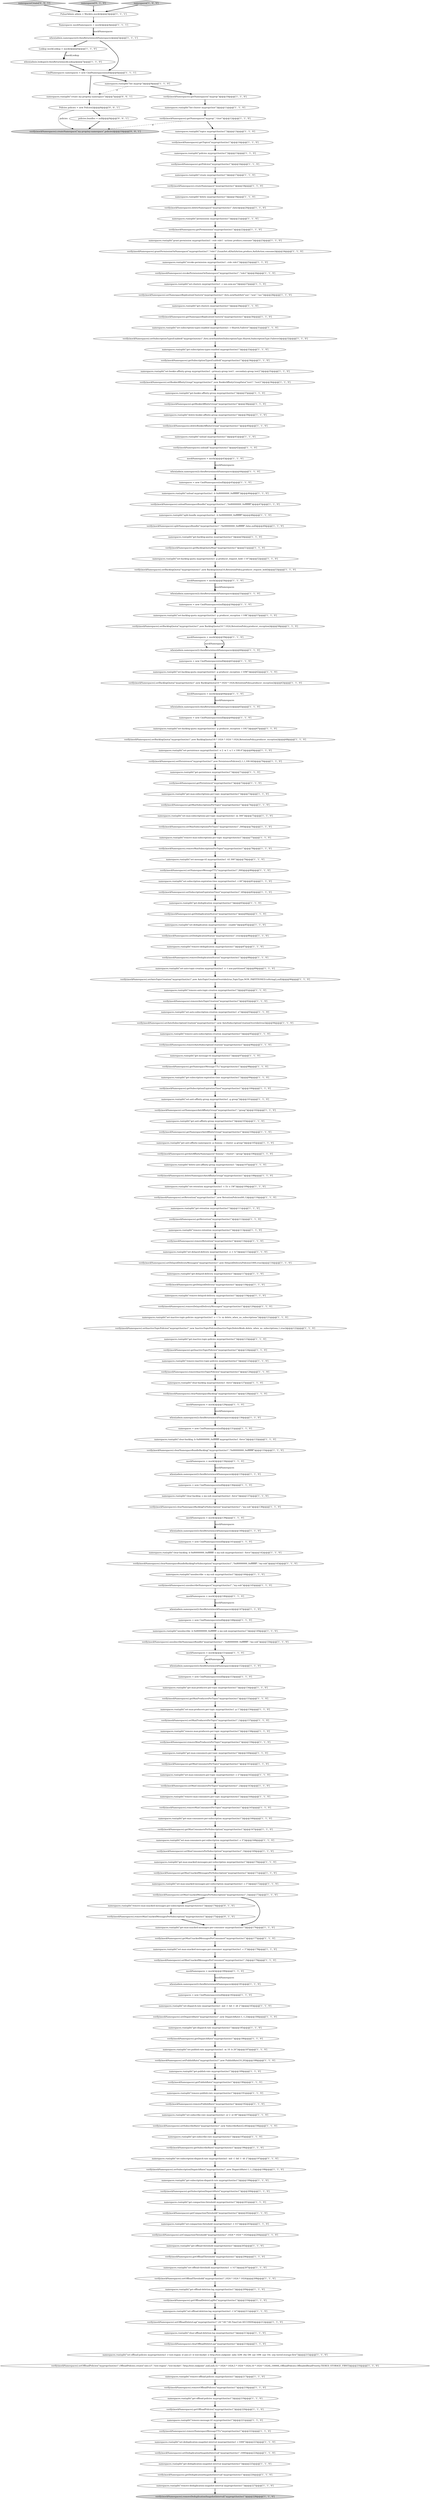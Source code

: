 digraph {
93 [style = filled, label = "verify(mockNamespaces).setBacklogQuota(\"myprop/clust/ns1\",new BacklogQuota(10 * 1024 * 1024,RetentionPolicy.producer_exception))@@@63@@@['1', '1', '0']", fillcolor = white, shape = ellipse image = "AAA0AAABBB1BBB"];
54 [style = filled, label = "verify(mockNamespaces).setBacklogQuota(\"myprop/clust/ns1\",new BacklogQuota(10,RetentionPolicy.producer_request_hold))@@@53@@@['1', '1', '0']", fillcolor = white, shape = ellipse image = "AAA0AAABBB1BBB"];
203 [style = filled, label = "namespaces.run(split(\"permissions myprop/clust/ns1\"))@@@21@@@['1', '1', '0']", fillcolor = white, shape = ellipse image = "AAA0AAABBB1BBB"];
170 [style = filled, label = "namespaces.run(split(\"clear-backlog -b 0x80000000_0xffffffff -s my-sub myprop/clust/ns1 -force\"))@@@142@@@['1', '1', '0']", fillcolor = white, shape = ellipse image = "AAA0AAABBB1BBB"];
35 [style = filled, label = "verify(mockNamespaces).getSubscriptionExpirationTime(\"myprop/clust/ns1\")@@@100@@@['1', '1', '0']", fillcolor = white, shape = ellipse image = "AAA0AAABBB1BBB"];
196 [style = filled, label = "verify(mockNamespaces).getDelayedDelivery(\"myprop/clust/ns1\")@@@118@@@['1', '1', '0']", fillcolor = white, shape = ellipse image = "AAA0AAABBB1BBB"];
210 [style = filled, label = "namespaces.run(split(\"set-subscription-expiration-time myprop/clust/ns1 -t 60\"))@@@81@@@['1', '1', '0']", fillcolor = white, shape = ellipse image = "AAA0AAABBB1BBB"];
70 [style = filled, label = "namespaces.run(split(\"set-clusters myprop/clust/ns1 -c use,usw,usc\"))@@@27@@@['1', '1', '0']", fillcolor = white, shape = ellipse image = "AAA0AAABBB1BBB"];
90 [style = filled, label = "namespaces = new CmdNamespaces(null)@@@153@@@['1', '1', '0']", fillcolor = white, shape = ellipse image = "AAA0AAABBB1BBB"];
129 [style = filled, label = "verify(mockNamespaces).setOffloadThreshold(\"myprop/clust/ns1\",1024 * 1024 * 1024)@@@208@@@['1', '1', '0']", fillcolor = white, shape = ellipse image = "AAA0AAABBB1BBB"];
134 [style = filled, label = "verify(mockNamespaces).getPolicies(\"myprop/clust/ns1\")@@@16@@@['1', '1', '0']", fillcolor = white, shape = ellipse image = "AAA0AAABBB1BBB"];
190 [style = filled, label = "verify(mockNamespaces).clearNamespaceBundleBacklog(\"myprop/clust/ns1\",\"0x80000000_0xffffffff\")@@@133@@@['1', '1', '0']", fillcolor = white, shape = ellipse image = "AAA0AAABBB1BBB"];
222 [style = filled, label = "namespaces.run(split(\"set-offload-deletion-lag myprop/clust/ns1 -l 1d\"))@@@211@@@['1', '1', '0']", fillcolor = white, shape = ellipse image = "AAA0AAABBB1BBB"];
96 [style = filled, label = "namespaces = new CmdNamespaces(null)@@@56@@@['1', '1', '0']", fillcolor = white, shape = ellipse image = "AAA0AAABBB1BBB"];
34 [style = filled, label = "namespaces.run(split(\"set-backlog-quota myprop/clust/ns1 -p producer_exception -l 10M\"))@@@62@@@['1', '1', '0']", fillcolor = white, shape = ellipse image = "AAA0AAABBB1BBB"];
100 [style = filled, label = "namespaces.run(split(\"set-compaction-threshold myprop/clust/ns1 -t 1G\"))@@@203@@@['1', '1', '0']", fillcolor = white, shape = ellipse image = "AAA0AAABBB1BBB"];
14 [style = filled, label = "namespaces.run(split(\"get-anti-affinity-namespaces -p dummy -c cluster -g group\"))@@@105@@@['1', '1', '0']", fillcolor = white, shape = ellipse image = "AAA0AAABBB1BBB"];
178 [style = filled, label = "namespaces.run(split(\"delete-anti-affinity-group myprop/clust/ns1 \"))@@@107@@@['1', '1', '0']", fillcolor = white, shape = ellipse image = "AAA0AAABBB1BBB"];
13 [style = filled, label = "mockNamespaces = mock()@@@139@@@['1', '1', '0']", fillcolor = white, shape = ellipse image = "AAA0AAABBB1BBB"];
160 [style = filled, label = "namespaces.run(split(\"set-max-unacked-messages-per-subscription myprop/clust/ns1 -c 3\"))@@@172@@@['1', '1', '0']", fillcolor = white, shape = ellipse image = "AAA0AAABBB1BBB"];
200 [style = filled, label = "verify(mockNamespaces).removeMaxConsumersPerTopic(\"myprop/clust/ns1\")@@@165@@@['1', '1', '0']", fillcolor = white, shape = ellipse image = "AAA0AAABBB1BBB"];
2 [style = filled, label = "namespaces.run(split(\"set-deduplication-snapshot-interval myprop/clust/ns1 -i 1000\"))@@@223@@@['1', '1', '0']", fillcolor = white, shape = ellipse image = "AAA0AAABBB1BBB"];
142 [style = filled, label = "namespaces.run(split(\"get-max-unacked-messages-per-subscription myprop/clust/ns1\"))@@@170@@@['1', '1', '0']", fillcolor = white, shape = ellipse image = "AAA0AAABBB1BBB"];
161 [style = filled, label = "verify(mockNamespaces).setMaxConsumersPerSubscription(\"myprop/clust/ns1\",3)@@@169@@@['1', '1', '0']", fillcolor = white, shape = ellipse image = "AAA0AAABBB1BBB"];
230 [style = filled, label = "namespaces.run(split(\"create my-prop/my-namespace\"))@@@7@@@['0', '0', '1']", fillcolor = white, shape = ellipse image = "AAA0AAABBB3BBB"];
185 [style = filled, label = "verify(mockNamespaces).setDeduplicationStatus(\"myprop/clust/ns1\",true)@@@86@@@['1', '1', '0']", fillcolor = white, shape = ellipse image = "AAA0AAABBB1BBB"];
212 [style = filled, label = "namespaces.run(split(\"get-retention myprop/clust/ns1\"))@@@111@@@['1', '1', '0']", fillcolor = white, shape = ellipse image = "AAA0AAABBB1BBB"];
126 [style = filled, label = "verify(mockNamespaces).getNamespaceAntiAffinityGroup(\"myprop/clust/ns1\")@@@104@@@['1', '1', '0']", fillcolor = white, shape = ellipse image = "AAA0AAABBB1BBB"];
182 [style = filled, label = "verify(mockNamespaces).revokePermissionsOnNamespace(\"myprop/clust/ns1\",\"role1\")@@@26@@@['1', '1', '0']", fillcolor = white, shape = ellipse image = "AAA0AAABBB1BBB"];
186 [style = filled, label = "namespaces.run(split(\"list-cluster myprop/clust\"))@@@11@@@['1', '1', '0']", fillcolor = white, shape = ellipse image = "AAA0AAABBB1BBB"];
63 [style = filled, label = "mockNamespaces = mock()@@@54@@@['1', '1', '0']", fillcolor = white, shape = ellipse image = "AAA0AAABBB1BBB"];
209 [style = filled, label = "verify(mockNamespaces).setCompactionThreshold(\"myprop/clust/ns1\",1024 * 1024 * 1024)@@@204@@@['1', '1', '0']", fillcolor = white, shape = ellipse image = "AAA0AAABBB1BBB"];
125 [style = filled, label = "namespaces = new CmdNamespaces(null)@@@148@@@['1', '1', '0']", fillcolor = white, shape = ellipse image = "AAA0AAABBB1BBB"];
66 [style = filled, label = "namespaces.run(split(\"split-bundle myprop/clust/ns1 -b 0x00000000_0xffffffff\"))@@@48@@@['1', '1', '0']", fillcolor = white, shape = ellipse image = "AAA0AAABBB1BBB"];
40 [style = filled, label = "mockNamespaces = mock()@@@129@@@['1', '1', '0']", fillcolor = white, shape = ellipse image = "AAA0AAABBB1BBB"];
52 [style = filled, label = "when(admin.namespaces()).thenReturn(mockNamespaces)@@@147@@@['1', '1', '0']", fillcolor = white, shape = ellipse image = "AAA0AAABBB1BBB"];
49 [style = filled, label = "verify(mockNamespaces).getMaxSubscriptionsPerTopic(\"myprop/clust/ns1\")@@@74@@@['1', '1', '0']", fillcolor = white, shape = ellipse image = "AAA0AAABBB1BBB"];
64 [style = filled, label = "verify(mockNamespaces).getRetention(\"myprop/clust/ns1\")@@@112@@@['1', '1', '0']", fillcolor = white, shape = ellipse image = "AAA0AAABBB1BBB"];
113 [style = filled, label = "when(admin.namespaces()).thenReturn(mockNamespaces)@@@130@@@['1', '1', '0']", fillcolor = white, shape = ellipse image = "AAA0AAABBB1BBB"];
106 [style = filled, label = "namespaces.run(split(\"get-delayed-delivery myprop/clust/ns1\"))@@@117@@@['1', '1', '0']", fillcolor = white, shape = ellipse image = "AAA0AAABBB1BBB"];
5 [style = filled, label = "verify(mockNamespaces).setDelayedDeliveryMessages(\"myprop/clust/ns1\",new DelayedDeliveryPolicies(1000,true))@@@116@@@['1', '1', '0']", fillcolor = white, shape = ellipse image = "AAA0AAABBB1BBB"];
75 [style = filled, label = "verify(mockNamespaces).setOffloadPolicies(\"myprop/clust/ns1\",OffloadPolicies.create(\"aws-s3\",\"test-region\",\"test-bucket\",\"http://test.endpoint\",null,null,32 * 1024 * 1024,5 * 1024 * 1024,10 * 1024 * 1024L,10000L,OffloadPolicies.OffloadedReadPriority.TIERED_STORAGE_FIRST))@@@216@@@['1', '1', '0']", fillcolor = white, shape = ellipse image = "AAA0AAABBB1BBB"];
77 [style = filled, label = "namespaces.run(split(\"get-message-ttl myprop/clust/ns1\"))@@@97@@@['1', '1', '0']", fillcolor = white, shape = ellipse image = "AAA0AAABBB1BBB"];
163 [style = filled, label = "namespaces.run(split(\"get-offload-deletion-lag myprop/clust/ns1\"))@@@209@@@['1', '1', '0']", fillcolor = white, shape = ellipse image = "AAA0AAABBB1BBB"];
29 [style = filled, label = "verify(mockNamespaces).unsubscribeNamespaceBundle(\"myprop/clust/ns1\",\"0x80000000_0xffffffff\",\"my-sub\")@@@150@@@['1', '1', '0']", fillcolor = white, shape = ellipse image = "AAA0AAABBB1BBB"];
82 [style = filled, label = "verify(mockNamespaces).getMaxConsumersPerSubscription(\"myprop/clust/ns1\")@@@167@@@['1', '1', '0']", fillcolor = white, shape = ellipse image = "AAA0AAABBB1BBB"];
151 [style = filled, label = "verify(mockNamespaces).getCompactionThreshold(\"myprop/clust/ns1\")@@@202@@@['1', '1', '0']", fillcolor = white, shape = ellipse image = "AAA0AAABBB1BBB"];
28 [style = filled, label = "mockNamespaces = mock()@@@59@@@['1', '1', '0']", fillcolor = white, shape = ellipse image = "AAA0AAABBB1BBB"];
205 [style = filled, label = "namespaces.run(split(\"set-delayed-delivery myprop/clust/ns1 -e -t 1s\"))@@@115@@@['1', '1', '0']", fillcolor = white, shape = ellipse image = "AAA0AAABBB1BBB"];
162 [style = filled, label = "verify(mockNamespaces).removeAutoTopicCreation(\"myprop/clust/ns1\")@@@92@@@['1', '1', '0']", fillcolor = white, shape = ellipse image = "AAA0AAABBB1BBB"];
187 [style = filled, label = "verify(mockNamespaces).setMaxConsumersPerTopic(\"myprop/clust/ns1\",2)@@@163@@@['1', '1', '0']", fillcolor = white, shape = ellipse image = "AAA0AAABBB1BBB"];
221 [style = filled, label = "namespaces.run(split(\"remove-publish-rate myprop/clust/ns1\"))@@@191@@@['1', '1', '0']", fillcolor = white, shape = ellipse image = "AAA0AAABBB1BBB"];
149 [style = filled, label = "verify(mockNamespaces).setBacklogQuota(\"myprop/clust/ns1\",new BacklogQuota(10l * 1024 * 1024 * 1024,RetentionPolicy.producer_exception))@@@68@@@['1', '1', '0']", fillcolor = white, shape = ellipse image = "AAA0AAABBB1BBB"];
33 [style = filled, label = "verify(mockNamespaces).setBacklogQuota(\"myprop/clust/ns1\",new BacklogQuota(10 * 1024,RetentionPolicy.producer_exception))@@@58@@@['1', '1', '0']", fillcolor = white, shape = ellipse image = "AAA0AAABBB1BBB"];
202 [style = filled, label = "namespaces.run(split(\"set-publish-rate myprop/clust/ns1 -m 10 -b 20\"))@@@187@@@['1', '1', '0']", fillcolor = white, shape = ellipse image = "AAA0AAABBB1BBB"];
229 [style = filled, label = "verify(mockNamespaces).createNamespace(\"my-prop/my-namespace\",policies)@@@10@@@['0', '0', '1']", fillcolor = lightgray, shape = ellipse image = "AAA0AAABBB3BBB"];
194 [style = filled, label = "verify(mockNamespaces).getInactiveTopicPolicies(\"myprop/clust/ns1\")@@@124@@@['1', '1', '0']", fillcolor = white, shape = ellipse image = "AAA0AAABBB1BBB"];
18 [style = filled, label = "namespaces.run(split(\"set-anti-affinity-group myprop/clust/ns1 -g group\"))@@@101@@@['1', '1', '0']", fillcolor = white, shape = ellipse image = "AAA0AAABBB1BBB"];
199 [style = filled, label = "verify(mockNamespaces).getNamespaceMessageTTL(\"myprop/clust/ns1\")@@@98@@@['1', '1', '0']", fillcolor = white, shape = ellipse image = "AAA0AAABBB1BBB"];
12 [style = filled, label = "namespaces = new CmdNamespaces(null)@@@45@@@['1', '1', '0']", fillcolor = white, shape = ellipse image = "AAA0AAABBB1BBB"];
25 [style = filled, label = "mockNamespaces = mock()@@@146@@@['1', '1', '0']", fillcolor = white, shape = ellipse image = "AAA0AAABBB1BBB"];
3 [style = filled, label = "verify(mockNamespaces).setMaxProducersPerTopic(\"myprop/clust/ns1\",1)@@@157@@@['1', '1', '0']", fillcolor = white, shape = ellipse image = "AAA0AAABBB1BBB"];
36 [style = filled, label = "verify(mockNamespaces).removeMaxSubscriptionsPerTopic(\"myprop/clust/ns1\")@@@78@@@['1', '1', '0']", fillcolor = white, shape = ellipse image = "AAA0AAABBB1BBB"];
79 [style = filled, label = "verify(mockNamespaces).createNamespace(\"myprop/clust/ns1\")@@@18@@@['1', '1', '0']", fillcolor = white, shape = ellipse image = "AAA0AAABBB1BBB"];
122 [style = filled, label = "verify(mockNamespaces).setDeduplicationSnapshotInterval(\"myprop/clust/ns1\",1000)@@@224@@@['1', '1', '0']", fillcolor = white, shape = ellipse image = "AAA0AAABBB1BBB"];
76 [style = filled, label = "namespaces.run(split(\"remove-offload-policies myprop/clust/ns1\"))@@@217@@@['1', '1', '0']", fillcolor = white, shape = ellipse image = "AAA0AAABBB1BBB"];
140 [style = filled, label = "namespaces.run(split(\"get-max-consumers-per-topic myprop/clust/ns1\"))@@@160@@@['1', '1', '0']", fillcolor = white, shape = ellipse image = "AAA0AAABBB1BBB"];
223 [style = filled, label = "namespaces.run(split(\"remove-message-ttl myprop/clust/ns1\"))@@@221@@@['1', '1', '0']", fillcolor = white, shape = ellipse image = "AAA0AAABBB1BBB"];
231 [style = filled, label = "policies.bundles = null@@@9@@@['0', '0', '1']", fillcolor = white, shape = ellipse image = "AAA0AAABBB3BBB"];
68 [style = filled, label = "verify(mockNamespaces).getSubscribeRate(\"myprop/clust/ns1\")@@@196@@@['1', '1', '0']", fillcolor = white, shape = ellipse image = "AAA0AAABBB1BBB"];
69 [style = filled, label = "verify(mockNamespaces).getNamespaces(\"myprop\",\"clust\")@@@12@@@['1', '1', '0']", fillcolor = white, shape = ellipse image = "AAA0AAABBB1BBB"];
166 [style = filled, label = "namespaces.run(split(\"set-inactive-topic-policies myprop/clust/ns1 -e -t 1s -m delete_when_no_subscriptions\"))@@@121@@@['1', '1', '0']", fillcolor = white, shape = ellipse image = "AAA0AAABBB1BBB"];
107 [style = filled, label = "verify(mockNamespaces).setMaxUnackedMessagesPerSubscription(\"myprop/clust/ns1\",3)@@@173@@@['1', '1', '0']", fillcolor = white, shape = ellipse image = "AAA0AAABBB1BBB"];
45 [style = filled, label = "verify(mockNamespaces).removeInactiveTopicPolicies(\"myprop/clust/ns1\")@@@126@@@['1', '1', '0']", fillcolor = white, shape = ellipse image = "AAA0AAABBB1BBB"];
136 [style = filled, label = "verify(mockNamespaces).setInactiveTopicPolicies(\"myprop/clust/ns1\",new InactiveTopicPolicies(InactiveTopicDeleteMode.delete_when_no_subscriptions,1,true))@@@122@@@['1', '1', '0']", fillcolor = white, shape = ellipse image = "AAA0AAABBB1BBB"];
183 [style = filled, label = "namespaces.run(split(\"set-dispatch-rate myprop/clust/ns1 -md -1 -bd -1 -dt 2\"))@@@183@@@['1', '1', '0']", fillcolor = white, shape = ellipse image = "AAA0AAABBB1BBB"];
197 [style = filled, label = "verify(mockNamespaces).getMaxUnackedMessagesPerConsumer(\"myprop/clust/ns1\")@@@177@@@['1', '1', '0']", fillcolor = white, shape = ellipse image = "AAA0AAABBB1BBB"];
89 [style = filled, label = "namespaces.run(split(\"delete-bookie-affinity-group myprop/clust/ns1\"))@@@39@@@['1', '1', '0']", fillcolor = white, shape = ellipse image = "AAA0AAABBB1BBB"];
9 [style = filled, label = "verify(mockNamespaces).setNamespaceAntiAffinityGroup(\"myprop/clust/ns1\",\"group\")@@@102@@@['1', '1', '0']", fillcolor = white, shape = ellipse image = "AAA0AAABBB1BBB"];
11 [style = filled, label = "namespaces.run(split(\"set-max-unacked-messages-per-consumer myprop/clust/ns1 -c 3\"))@@@178@@@['1', '1', '0']", fillcolor = white, shape = ellipse image = "AAA0AAABBB1BBB"];
176 [style = filled, label = "verify(mockNamespaces).removeDelayedDeliveryMessages(\"myprop/clust/ns1\")@@@120@@@['1', '1', '0']", fillcolor = white, shape = ellipse image = "AAA0AAABBB1BBB"];
120 [style = filled, label = "verify(mockNamespaces).setMaxUnackedMessagesPerConsumer(\"myprop/clust/ns1\",3)@@@179@@@['1', '1', '0']", fillcolor = white, shape = ellipse image = "AAA0AAABBB1BBB"];
109 [style = filled, label = "namespaces.run(split(\"revoke-permission myprop/clust/ns1 --role role1\"))@@@25@@@['1', '1', '0']", fillcolor = white, shape = ellipse image = "AAA0AAABBB1BBB"];
53 [style = filled, label = "namespaces.run(split(\"set-backlog-quota myprop/clust/ns1 -p producer_exception -l 10K\"))@@@57@@@['1', '1', '0']", fillcolor = white, shape = ellipse image = "AAA0AAABBB1BBB"];
47 [style = filled, label = "verify(mockNamespaces).setSubscriptionTypesEnabled(\"myprop/clust/ns1\",Sets.newHashSet(SubscriptionType.Shared,SubscriptionType.Failover))@@@32@@@['1', '1', '0']", fillcolor = white, shape = ellipse image = "AAA0AAABBB1BBB"];
26 [style = filled, label = "when(admin.namespaces()).thenReturn(mockNamespaces)@@@152@@@['1', '1', '0']", fillcolor = white, shape = ellipse image = "AAA0AAABBB1BBB"];
20 [style = filled, label = "namespaces.run(split(\"get-backlog-quotas myprop/clust/ns1\"))@@@50@@@['1', '1', '0']", fillcolor = white, shape = ellipse image = "AAA0AAABBB1BBB"];
108 [style = filled, label = "namespaces.run(split(\"get-subscription-dispatch-rate myprop/clust/ns1\"))@@@199@@@['1', '1', '0']", fillcolor = white, shape = ellipse image = "AAA0AAABBB1BBB"];
192 [style = filled, label = "verify(mockNamespaces).getOffloadDeleteLagMs(\"myprop/clust/ns1\")@@@210@@@['1', '1', '0']", fillcolor = white, shape = ellipse image = "AAA0AAABBB1BBB"];
174 [style = filled, label = "namespaces.run(split(\"get-inactive-topic-policies myprop/clust/ns1\"))@@@123@@@['1', '1', '0']", fillcolor = white, shape = ellipse image = "AAA0AAABBB1BBB"];
38 [style = filled, label = "verify(mockNamespaces).getBacklogQuotaMap(\"myprop/clust/ns1\")@@@51@@@['1', '1', '0']", fillcolor = white, shape = ellipse image = "AAA0AAABBB1BBB"];
128 [style = filled, label = "mockNamespaces = mock()@@@64@@@['1', '1', '0']", fillcolor = white, shape = ellipse image = "AAA0AAABBB1BBB"];
102 [style = filled, label = "verify(mockNamespaces).getAntiAffinityNamespaces(\"dummy\",\"cluster\",\"group\")@@@106@@@['1', '1', '0']", fillcolor = white, shape = ellipse image = "AAA0AAABBB1BBB"];
86 [style = filled, label = "namespaces.run(split(\"set-max-consumers-per-subscription myprop/clust/ns1 -c 3\"))@@@168@@@['1', '1', '0']", fillcolor = white, shape = ellipse image = "AAA0AAABBB1BBB"];
103 [style = filled, label = "when(admin.lookups()).thenReturn(mockLookup)@@@7@@@['1', '1', '0']", fillcolor = white, shape = ellipse image = "AAA0AAABBB1BBB"];
130 [style = filled, label = "verify(mockNamespaces).setPublishRate(\"myprop/clust/ns1\",new PublishRate(10,20))@@@188@@@['1', '1', '0']", fillcolor = white, shape = ellipse image = "AAA0AAABBB1BBB"];
159 [style = filled, label = "verify(mockNamespaces).getPermissions(\"myprop/clust/ns1\")@@@22@@@['1', '1', '0']", fillcolor = white, shape = ellipse image = "AAA0AAABBB1BBB"];
60 [style = filled, label = "verify(mockNamespaces).setDispatchRate(\"myprop/clust/ns1\",new DispatchRate(-1,-1,2))@@@184@@@['1', '1', '0']", fillcolor = white, shape = ellipse image = "AAA0AAABBB1BBB"];
98 [style = filled, label = "when(admin.namespaces()).thenReturn(mockNamespaces)@@@140@@@['1', '1', '0']", fillcolor = white, shape = ellipse image = "AAA0AAABBB1BBB"];
44 [style = filled, label = "namespaces.run(split(\"set-bookie-affinity-group myprop/clust/ns1 --primary-group test1 --secondary-group test2\"))@@@35@@@['1', '1', '0']", fillcolor = white, shape = ellipse image = "AAA0AAABBB1BBB"];
123 [style = filled, label = "namespaces.run(split(\"set-subscribe-rate myprop/clust/ns1 -sr 2 -st 60\"))@@@193@@@['1', '1', '0']", fillcolor = white, shape = ellipse image = "AAA0AAABBB1BBB"];
72 [style = filled, label = "verify(mockNamespaces).setOffloadDeleteLag(\"myprop/clust/ns1\",24 * 60 * 60,TimeUnit.SECONDS)@@@212@@@['1', '1', '0']", fillcolor = white, shape = ellipse image = "AAA0AAABBB1BBB"];
139 [style = filled, label = "namespaces.run(split(\"get-max-subscriptions-per-topic myprop/clust/ns1\"))@@@73@@@['1', '1', '0']", fillcolor = white, shape = ellipse image = "AAA0AAABBB1BBB"];
57 [style = filled, label = "verify(mockNamespaces).clearOffloadDeleteLag(\"myprop/clust/ns1\")@@@214@@@['1', '1', '0']", fillcolor = white, shape = ellipse image = "AAA0AAABBB1BBB"];
58 [style = filled, label = "verify(mockNamespaces).unload(\"myprop/clust/ns1\")@@@42@@@['1', '1', '0']", fillcolor = white, shape = ellipse image = "AAA0AAABBB1BBB"];
124 [style = filled, label = "mockNamespaces = mock()@@@151@@@['1', '1', '0']", fillcolor = white, shape = ellipse image = "AAA0AAABBB1BBB"];
214 [style = filled, label = "verify(mockNamespaces).splitNamespaceBundle(\"myprop/clust/ns1\",\"0x00000000_0xffffffff\",false,null)@@@49@@@['1', '1', '0']", fillcolor = white, shape = ellipse image = "AAA0AAABBB1BBB"];
232 [style = filled, label = "namespacesCreate['0', '0', '1']", fillcolor = lightgray, shape = diamond image = "AAA0AAABBB3BBB"];
42 [style = filled, label = "verify(mockNamespaces).getMaxProducersPerTopic(\"myprop/clust/ns1\")@@@155@@@['1', '1', '0']", fillcolor = white, shape = ellipse image = "AAA0AAABBB1BBB"];
73 [style = filled, label = "when(admin.namespaces()).thenReturn(mockNamespaces)@@@55@@@['1', '1', '0']", fillcolor = white, shape = ellipse image = "AAA0AAABBB1BBB"];
153 [style = filled, label = "verify(mockNamespaces).setNamespaceReplicationClusters(\"myprop/clust/ns1\",Sets.newHashSet(\"use\",\"usw\",\"usc\"))@@@28@@@['1', '1', '0']", fillcolor = white, shape = ellipse image = "AAA0AAABBB1BBB"];
180 [style = filled, label = "when(admin.namespaces()).thenReturn(mockNamespaces)@@@181@@@['1', '1', '0']", fillcolor = white, shape = ellipse image = "AAA0AAABBB1BBB"];
143 [style = filled, label = "namespaces.run(split(\"get-offload-policies myprop/clust/ns1\"))@@@219@@@['1', '1', '0']", fillcolor = white, shape = ellipse image = "AAA0AAABBB1BBB"];
208 [style = filled, label = "namespaces.run(split(\"set-auto-subscription-creation myprop/clust/ns1 -e\"))@@@93@@@['1', '1', '0']", fillcolor = white, shape = ellipse image = "AAA0AAABBB1BBB"];
184 [style = filled, label = "verify(mockNamespaces).getNamespaces(\"myprop\")@@@10@@@['1', '1', '0']", fillcolor = white, shape = ellipse image = "AAA0AAABBB1BBB"];
62 [style = filled, label = "verify(mockNamespaces).getOffloadThreshold(\"myprop/clust/ns1\")@@@206@@@['1', '1', '0']", fillcolor = white, shape = ellipse image = "AAA0AAABBB1BBB"];
91 [style = filled, label = "Lookup mockLookup = mock()@@@6@@@['1', '1', '0']", fillcolor = white, shape = ellipse image = "AAA0AAABBB1BBB"];
121 [style = filled, label = "namespaces.run(split(\"policies myprop/clust/ns1\"))@@@15@@@['1', '1', '0']", fillcolor = white, shape = ellipse image = "AAA0AAABBB1BBB"];
147 [style = filled, label = "namespaces.run(split(\"set-subscription-dispatch-rate myprop/clust/ns1 -md -1 -bd -1 -dt 2\"))@@@197@@@['1', '1', '0']", fillcolor = white, shape = ellipse image = "AAA0AAABBB1BBB"];
206 [style = filled, label = "verify(mockNamespaces).setBookieAffinityGroup(\"myprop/clust/ns1\",new BookieAffinityGroupData(\"test1\",\"test2\"))@@@36@@@['1', '1', '0']", fillcolor = white, shape = ellipse image = "AAA0AAABBB1BBB"];
21 [style = filled, label = "namespaces.run(split(\"remove-auto-subscription-creation myprop/clust/ns1\"))@@@95@@@['1', '1', '0']", fillcolor = white, shape = ellipse image = "AAA0AAABBB1BBB"];
8 [style = filled, label = "namespaces = new CmdNamespaces(null)@@@66@@@['1', '1', '0']", fillcolor = white, shape = ellipse image = "AAA0AAABBB1BBB"];
17 [style = filled, label = "namespaces.run(split(\"create myprop/clust/ns1\"))@@@17@@@['1', '1', '0']", fillcolor = white, shape = ellipse image = "AAA0AAABBB1BBB"];
95 [style = filled, label = "namespaces.run(split(\"unsubscribe -b 0x80000000_0xffffffff -s my-sub myprop/clust/ns1\"))@@@149@@@['1', '1', '0']", fillcolor = white, shape = ellipse image = "AAA0AAABBB1BBB"];
94 [style = filled, label = "namespaces.run(split(\"set-retention myprop/clust/ns1 -t 1h -s 1M\"))@@@109@@@['1', '1', '0']", fillcolor = white, shape = ellipse image = "AAA0AAABBB1BBB"];
84 [style = filled, label = "verify(mockNamespaces).grantPermissionOnNamespace(\"myprop/clust/ns1\",\"role1\",EnumSet.of(AuthAction.produce,AuthAction.consume))@@@24@@@['1', '1', '0']", fillcolor = white, shape = ellipse image = "AAA0AAABBB1BBB"];
156 [style = filled, label = "verify(mockNamespaces).getSubscriptionTypesEnabled(\"myprop/clust/ns1\")@@@34@@@['1', '1', '0']", fillcolor = white, shape = ellipse image = "AAA0AAABBB1BBB"];
19 [style = filled, label = "namespaces.run(split(\"remove-max-producers-per-topic myprop/clust/ns1\"))@@@158@@@['1', '1', '0']", fillcolor = white, shape = ellipse image = "AAA0AAABBB1BBB"];
51 [style = filled, label = "namespaces.run(split(\"set-max-subscriptions-per-topic myprop/clust/ns1 -m 300\"))@@@75@@@['1', '1', '0']", fillcolor = white, shape = ellipse image = "AAA0AAABBB1BBB"];
138 [style = filled, label = "namespaces.run(split(\"unsubscribe -s my-sub myprop/clust/ns1\"))@@@144@@@['1', '1', '0']", fillcolor = white, shape = ellipse image = "AAA0AAABBB1BBB"];
41 [style = filled, label = "verify(mockNamespaces).getDeduplicationSnapshotInterval(\"myprop/clust/ns1\")@@@226@@@['1', '1', '0']", fillcolor = white, shape = ellipse image = "AAA0AAABBB1BBB"];
215 [style = filled, label = "verify(mockNamespaces).removeRetention(\"myprop/clust/ns1\")@@@114@@@['1', '1', '0']", fillcolor = white, shape = ellipse image = "AAA0AAABBB1BBB"];
39 [style = filled, label = "verify(mockNamespaces).removeNamespaceMessageTTL(\"myprop/clust/ns1\")@@@222@@@['1', '1', '0']", fillcolor = white, shape = ellipse image = "AAA0AAABBB1BBB"];
85 [style = filled, label = "namespaces.run(split(\"delete myprop/clust/ns1\"))@@@19@@@['1', '1', '0']", fillcolor = white, shape = ellipse image = "AAA0AAABBB1BBB"];
127 [style = filled, label = "verify(mockNamespaces).getOffloadPolicies(\"myprop/clust/ns1\")@@@220@@@['1', '1', '0']", fillcolor = white, shape = ellipse image = "AAA0AAABBB1BBB"];
97 [style = filled, label = "verify(mockNamespaces).removeAutoSubscriptionCreation(\"myprop/clust/ns1\")@@@96@@@['1', '1', '0']", fillcolor = white, shape = ellipse image = "AAA0AAABBB1BBB"];
177 [style = filled, label = "namespaces.run(split(\"unload myprop/clust/ns1\"))@@@41@@@['1', '1', '0']", fillcolor = white, shape = ellipse image = "AAA0AAABBB1BBB"];
168 [style = filled, label = "when(admin.namespaces()).thenReturn(mockNamespaces)@@@65@@@['1', '1', '0']", fillcolor = white, shape = ellipse image = "AAA0AAABBB1BBB"];
146 [style = filled, label = "namespaces.run(split(\"clear-backlog -b 0x80000000_0xffffffff myprop/clust/ns1 -force\"))@@@132@@@['1', '1', '0']", fillcolor = white, shape = ellipse image = "AAA0AAABBB1BBB"];
56 [style = filled, label = "namespaces.run(split(\"remove-max-consumers-per-topic myprop/clust/ns1\"))@@@164@@@['1', '1', '0']", fillcolor = white, shape = ellipse image = "AAA0AAABBB1BBB"];
16 [style = filled, label = "namespaces.run(split(\"remove-deduplication-snapshot-interval myprop/clust/ns1\"))@@@227@@@['1', '1', '0']", fillcolor = white, shape = ellipse image = "AAA0AAABBB1BBB"];
112 [style = filled, label = "verify(mockNamespaces).setPersistence(\"myprop/clust/ns1\",new PersistencePolicies(2,1,1,100.0d))@@@70@@@['1', '1', '0']", fillcolor = white, shape = ellipse image = "AAA0AAABBB1BBB"];
133 [style = filled, label = "mockNamespaces = mock()@@@134@@@['1', '1', '0']", fillcolor = white, shape = ellipse image = "AAA0AAABBB1BBB"];
189 [style = filled, label = "when(admin.namespaces()).thenReturn(mockNamespaces)@@@5@@@['1', '1', '1']", fillcolor = white, shape = ellipse image = "AAA0AAABBB1BBB"];
167 [style = filled, label = "namespaces.run(split(\"get-persistence myprop/clust/ns1\"))@@@71@@@['1', '1', '0']", fillcolor = white, shape = ellipse image = "AAA0AAABBB1BBB"];
152 [style = filled, label = "namespaces.run(split(\"get-publish-rate myprop/clust/ns1\"))@@@189@@@['1', '1', '0']", fillcolor = white, shape = ellipse image = "AAA0AAABBB1BBB"];
132 [style = filled, label = "namespaces.run(split(\"get-bookie-affinity-group myprop/clust/ns1\"))@@@37@@@['1', '1', '0']", fillcolor = white, shape = ellipse image = "AAA0AAABBB1BBB"];
1 [style = filled, label = "namespaces.run(split(\"remove-retention myprop/clust/ns1\"))@@@113@@@['1', '1', '0']", fillcolor = white, shape = ellipse image = "AAA0AAABBB1BBB"];
135 [style = filled, label = "verify(mockNamespaces).getDispatchRate(\"myprop/clust/ns1\")@@@186@@@['1', '1', '0']", fillcolor = white, shape = ellipse image = "AAA0AAABBB1BBB"];
227 [style = filled, label = "namespaces.run(split(\"remove-max-unacked-messages-per-subscription myprop/clust/ns1\"))@@@174@@@['0', '1', '0']", fillcolor = white, shape = ellipse image = "AAA1AAABBB2BBB"];
71 [style = filled, label = "namespaces.run(split(\"get-dispatch-rate myprop/clust/ns1\"))@@@185@@@['1', '1', '0']", fillcolor = white, shape = ellipse image = "AAA0AAABBB1BBB"];
27 [style = filled, label = "verify(mockNamespaces).getPublishRate(\"myprop/clust/ns1\")@@@190@@@['1', '1', '0']", fillcolor = white, shape = ellipse image = "AAA0AAABBB1BBB"];
173 [style = filled, label = "namespaces.run(split(\"list myprop\"))@@@9@@@['1', '1', '0']", fillcolor = white, shape = ellipse image = "AAA0AAABBB1BBB"];
55 [style = filled, label = "verify(mockNamespaces).setAutoSubscriptionCreation(\"myprop/clust/ns1\",new AutoSubscriptionCreationOverride(true))@@@94@@@['1', '1', '0']", fillcolor = white, shape = ellipse image = "AAA0AAABBB1BBB"];
105 [style = filled, label = "namespaces.run(split(\"get-subscription-expiration-time myprop/clust/ns1\"))@@@99@@@['1', '1', '0']", fillcolor = white, shape = ellipse image = "AAA0AAABBB1BBB"];
65 [style = filled, label = "verify(mockNamespaces).getPersistence(\"myprop/clust/ns1\")@@@72@@@['1', '1', '0']", fillcolor = white, shape = ellipse image = "AAA0AAABBB1BBB"];
175 [style = filled, label = "verify(mockNamespaces).getSubscriptionDispatchRate(\"myprop/clust/ns1\")@@@200@@@['1', '1', '0']", fillcolor = white, shape = ellipse image = "AAA0AAABBB1BBB"];
224 [style = filled, label = "verify(mockNamespaces).removeOffloadPolicies(\"myprop/clust/ns1\")@@@218@@@['1', '1', '0']", fillcolor = white, shape = ellipse image = "AAA0AAABBB1BBB"];
211 [style = filled, label = "when(admin.namespaces()).thenReturn(mockNamespaces)@@@44@@@['1', '1', '0']", fillcolor = white, shape = ellipse image = "AAA0AAABBB1BBB"];
30 [style = filled, label = "verify(mockNamespaces).unsubscribeNamespace(\"myprop/clust/ns1\",\"my-sub\")@@@145@@@['1', '1', '0']", fillcolor = white, shape = ellipse image = "AAA0AAABBB1BBB"];
22 [style = filled, label = "namespaces.run(split(\"get-max-consumers-per-subscription myprop/clust/ns1\"))@@@166@@@['1', '1', '0']", fillcolor = white, shape = ellipse image = "AAA0AAABBB1BBB"];
225 [style = filled, label = "namespaces['0', '1', '0']", fillcolor = lightgray, shape = diamond image = "AAA0AAABBB2BBB"];
37 [style = filled, label = "namespaces.run(split(\"get-clusters myprop/clust/ns1\"))@@@29@@@['1', '1', '0']", fillcolor = white, shape = ellipse image = "AAA0AAABBB1BBB"];
117 [style = filled, label = "namespaces.run(split(\"clear-backlog -s my-sub myprop/clust/ns1 -force\"))@@@137@@@['1', '1', '0']", fillcolor = white, shape = ellipse image = "AAA0AAABBB1BBB"];
24 [style = filled, label = "namespaces.run(split(\"get-anti-affinity-group myprop/clust/ns1\"))@@@103@@@['1', '1', '0']", fillcolor = white, shape = ellipse image = "AAA0AAABBB1BBB"];
74 [style = filled, label = "verify(mockNamespaces).setSubscribeRate(\"myprop/clust/ns1\",new SubscribeRate(2,60))@@@194@@@['1', '1', '0']", fillcolor = white, shape = ellipse image = "AAA0AAABBB1BBB"];
15 [style = filled, label = "namespaces.run(split(\"set-max-consumers-per-topic myprop/clust/ns1 -c 2\"))@@@162@@@['1', '1', '0']", fillcolor = white, shape = ellipse image = "AAA0AAABBB1BBB"];
165 [style = filled, label = "namespaces.run(split(\"clear-backlog myprop/clust/ns1 -force\"))@@@127@@@['1', '1', '0']", fillcolor = white, shape = ellipse image = "AAA0AAABBB1BBB"];
169 [style = filled, label = "verify(mockNamespaces).deleteNamespaceAntiAffinityGroup(\"myprop/clust/ns1\")@@@108@@@['1', '1', '0']", fillcolor = white, shape = ellipse image = "AAA0AAABBB1BBB"];
78 [style = filled, label = "namespaces.run(split(\"set-offload-threshold myprop/clust/ns1 -s 1G\"))@@@207@@@['1', '1', '0']", fillcolor = white, shape = ellipse image = "AAA0AAABBB1BBB"];
207 [style = filled, label = "verify(mockNamespaces).clearNamespaceBacklogForSubscription(\"myprop/clust/ns1\",\"my-sub\")@@@138@@@['1', '1', '0']", fillcolor = white, shape = ellipse image = "AAA0AAABBB1BBB"];
114 [style = filled, label = "namespaces.run(split(\"set-max-producers-per-topic myprop/clust/ns1 -p 1\"))@@@156@@@['1', '1', '0']", fillcolor = white, shape = ellipse image = "AAA0AAABBB1BBB"];
158 [style = filled, label = "namespaces = new CmdNamespaces(null)@@@136@@@['1', '1', '0']", fillcolor = white, shape = ellipse image = "AAA0AAABBB1BBB"];
67 [style = filled, label = "namespaces.run(split(\"set-persistence myprop/clust/ns1 -e 2 -w 1 -a 1 -r 100.0\"))@@@69@@@['1', '1', '0']", fillcolor = white, shape = ellipse image = "AAA0AAABBB1BBB"];
87 [style = filled, label = "Namespaces mockNamespaces = mock()@@@4@@@['1', '1', '1']", fillcolor = white, shape = ellipse image = "AAA0AAABBB1BBB"];
116 [style = filled, label = "verify(mockNamespaces).setSubscriptionDispatchRate(\"myprop/clust/ns1\",new DispatchRate(-1,-1,2))@@@198@@@['1', '1', '0']", fillcolor = white, shape = ellipse image = "AAA0AAABBB1BBB"];
155 [style = filled, label = "namespaces.run(split(\"get-max-producers-per-topic myprop/clust/ns1\"))@@@154@@@['1', '1', '0']", fillcolor = white, shape = ellipse image = "AAA0AAABBB1BBB"];
119 [style = filled, label = "namespaces = new CmdNamespaces(null)@@@182@@@['1', '1', '0']", fillcolor = white, shape = ellipse image = "AAA0AAABBB1BBB"];
137 [style = filled, label = "namespaces.run(split(\"set-message-ttl myprop/clust/ns1 -ttl 300\"))@@@79@@@['1', '1', '0']", fillcolor = white, shape = ellipse image = "AAA0AAABBB1BBB"];
191 [style = filled, label = "namespaces = new CmdNamespaces(null)@@@141@@@['1', '1', '0']", fillcolor = white, shape = ellipse image = "AAA0AAABBB1BBB"];
59 [style = filled, label = "namespaces.run(split(\"topics myprop/clust/ns1\"))@@@13@@@['1', '1', '0']", fillcolor = white, shape = ellipse image = "AAA0AAABBB1BBB"];
181 [style = filled, label = "verify(mockNamespaces).unloadNamespaceBundle(\"myprop/clust/ns1\",\"0x80000000_0xffffffff\")@@@47@@@['1', '1', '0']", fillcolor = white, shape = ellipse image = "AAA0AAABBB1BBB"];
43 [style = filled, label = "namespaces.run(split(\"clear-offload-deletion-lag myprop/clust/ns1\"))@@@213@@@['1', '1', '0']", fillcolor = white, shape = ellipse image = "AAA0AAABBB1BBB"];
198 [style = filled, label = "namespaces.run(split(\"remove-inactive-topic-policies myprop/clust/ns1\"))@@@125@@@['1', '1', '0']", fillcolor = white, shape = ellipse image = "AAA0AAABBB1BBB"];
92 [style = filled, label = "verify(mockNamespaces).removeDeduplicationSnapshotInterval(\"myprop/clust/ns1\")@@@228@@@['1', '1', '0']", fillcolor = lightgray, shape = ellipse image = "AAA0AAABBB1BBB"];
4 [style = filled, label = "namespaces.run(split(\"remove-delayed-delivery myprop/clust/ns1\"))@@@119@@@['1', '1', '0']", fillcolor = white, shape = ellipse image = "AAA0AAABBB1BBB"];
118 [style = filled, label = "verify(mockNamespaces).removePublishRate(\"myprop/clust/ns1\")@@@192@@@['1', '1', '0']", fillcolor = white, shape = ellipse image = "AAA0AAABBB1BBB"];
157 [style = filled, label = "namespaces.run(split(\"unload myprop/clust/ns1 -b 0x80000000_0xffffffff\"))@@@46@@@['1', '1', '0']", fillcolor = white, shape = ellipse image = "AAA0AAABBB1BBB"];
46 [style = filled, label = "verify(mockNamespaces).getMaxConsumersPerTopic(\"myprop/clust/ns1\")@@@161@@@['1', '1', '0']", fillcolor = white, shape = ellipse image = "AAA0AAABBB1BBB"];
50 [style = filled, label = "verify(mockNamespaces).clearNamespaceBacklog(\"myprop/clust/ns1\")@@@128@@@['1', '1', '0']", fillcolor = white, shape = ellipse image = "AAA0AAABBB1BBB"];
145 [style = filled, label = "namespaces.run(split(\"set-backlog-quota myprop/clust/ns1 -p producer_exception -l 10G\"))@@@67@@@['1', '1', '0']", fillcolor = white, shape = ellipse image = "AAA0AAABBB1BBB"];
80 [style = filled, label = "when(admin.namespaces()).thenReturn(mockNamespaces)@@@135@@@['1', '1', '0']", fillcolor = white, shape = ellipse image = "AAA0AAABBB1BBB"];
10 [style = filled, label = "verify(mockNamespaces).setMaxSubscriptionsPerTopic(\"myprop/clust/ns1\",300)@@@76@@@['1', '1', '0']", fillcolor = white, shape = ellipse image = "AAA0AAABBB1BBB"];
154 [style = filled, label = "verify(mockNamespaces).getBookieAffinityGroup(\"myprop/clust/ns1\")@@@38@@@['1', '1', '0']", fillcolor = white, shape = ellipse image = "AAA0AAABBB1BBB"];
220 [style = filled, label = "CmdNamespaces namespaces = new CmdNamespaces(null)@@@6@@@['1', '1', '1']", fillcolor = white, shape = ellipse image = "AAA0AAABBB1BBB"];
83 [style = filled, label = "namespaces.run(split(\"get-deduplication-snapshot-interval myprop/clust/ns1\"))@@@225@@@['1', '1', '0']", fillcolor = white, shape = ellipse image = "AAA0AAABBB1BBB"];
31 [style = filled, label = "verify(mockNamespaces).deleteNamespace(\"myprop/clust/ns1\",false)@@@20@@@['1', '1', '0']", fillcolor = white, shape = ellipse image = "AAA0AAABBB1BBB"];
164 [style = filled, label = "namespaces.run(split(\"get-subscribe-rate myprop/clust/ns1\"))@@@195@@@['1', '1', '0']", fillcolor = white, shape = ellipse image = "AAA0AAABBB1BBB"];
104 [style = filled, label = "verify(mockNamespaces).deleteBookieAffinityGroup(\"myprop/clust/ns1\")@@@40@@@['1', '1', '0']", fillcolor = white, shape = ellipse image = "AAA0AAABBB1BBB"];
23 [style = filled, label = "namespaces.run(split(\"grant-permission myprop/clust/ns1 --role role1 --actions produce,consume\"))@@@23@@@['1', '1', '0']", fillcolor = white, shape = ellipse image = "AAA0AAABBB1BBB"];
99 [style = filled, label = "namespaces.run(split(\"get-subscription-types-enabled myprop/clust/ns1\"))@@@33@@@['1', '1', '0']", fillcolor = white, shape = ellipse image = "AAA0AAABBB1BBB"];
131 [style = filled, label = "verify(mockNamespaces).getTopics(\"myprop/clust/ns1\")@@@14@@@['1', '1', '0']", fillcolor = white, shape = ellipse image = "AAA0AAABBB1BBB"];
201 [style = filled, label = "namespaces.run(split(\"set-backlog-quota myprop/clust/ns1 -p producer_request_hold -l 10\"))@@@52@@@['1', '1', '0']", fillcolor = white, shape = ellipse image = "AAA0AAABBB1BBB"];
141 [style = filled, label = "namespaces.run(split(\"set-auto-topic-creation myprop/clust/ns1 -e -t non-partitioned\"))@@@89@@@['1', '1', '0']", fillcolor = white, shape = ellipse image = "AAA0AAABBB1BBB"];
188 [style = filled, label = "namespaces.run(split(\"remove-auto-topic-creation myprop/clust/ns1\"))@@@91@@@['1', '1', '0']", fillcolor = white, shape = ellipse image = "AAA0AAABBB1BBB"];
216 [style = filled, label = "mockNamespaces = mock()@@@43@@@['1', '1', '0']", fillcolor = white, shape = ellipse image = "AAA0AAABBB1BBB"];
81 [style = filled, label = "mockNamespaces = mock()@@@180@@@['1', '1', '0']", fillcolor = white, shape = ellipse image = "AAA0AAABBB1BBB"];
7 [style = filled, label = "namespaces['1', '0', '0']", fillcolor = lightgray, shape = diamond image = "AAA0AAABBB1BBB"];
150 [style = filled, label = "verify(mockNamespaces).clearNamespaceBundleBacklogForSubscription(\"myprop/clust/ns1\",\"0x80000000_0xffffffff\",\"my-sub\")@@@143@@@['1', '1', '0']", fillcolor = white, shape = ellipse image = "AAA0AAABBB1BBB"];
217 [style = filled, label = "namespaces.run(split(\"remove-deduplication myprop/clust/ns1\"))@@@87@@@['1', '1', '0']", fillcolor = white, shape = ellipse image = "AAA0AAABBB1BBB"];
219 [style = filled, label = "namespaces.run(split(\"get-offload-threshold myprop/clust/ns1\"))@@@205@@@['1', '1', '0']", fillcolor = white, shape = ellipse image = "AAA0AAABBB1BBB"];
179 [style = filled, label = "namespaces.run(split(\"set-offload-policies myprop/clust/ns1 -r test-region -d aws-s3 -b test-bucket -e http://test.endpoint -mbs 32M -rbs 5M -oat 10M -oae 10s -orp tiered-storage-first\"))@@@215@@@['1', '1', '0']", fillcolor = white, shape = ellipse image = "AAA0AAABBB1BBB"];
115 [style = filled, label = "namespaces.run(split(\"get-max-unacked-messages-per-consumer myprop/clust/ns1\"))@@@176@@@['1', '1', '0']", fillcolor = white, shape = ellipse image = "AAA0AAABBB1BBB"];
144 [style = filled, label = "PulsarAdmin admin = Mockito.mock()@@@3@@@['1', '1', '1']", fillcolor = white, shape = ellipse image = "AAA0AAABBB1BBB"];
213 [style = filled, label = "namespaces = new CmdNamespaces(null)@@@131@@@['1', '1', '0']", fillcolor = white, shape = ellipse image = "AAA0AAABBB1BBB"];
195 [style = filled, label = "verify(mockNamespaces).removeDeduplicationStatus(\"myprop/clust/ns1\")@@@88@@@['1', '1', '0']", fillcolor = white, shape = ellipse image = "AAA0AAABBB1BBB"];
111 [style = filled, label = "verify(mockNamespaces).setRetention(\"myprop/clust/ns1\",new RetentionPolicies(60,1))@@@110@@@['1', '1', '0']", fillcolor = white, shape = ellipse image = "AAA0AAABBB1BBB"];
110 [style = filled, label = "namespaces.run(split(\"set-deduplication myprop/clust/ns1 --enable\"))@@@85@@@['1', '1', '0']", fillcolor = white, shape = ellipse image = "AAA0AAABBB1BBB"];
6 [style = filled, label = "verify(mockNamespaces).setNamespaceMessageTTL(\"myprop/clust/ns1\",300)@@@80@@@['1', '1', '0']", fillcolor = white, shape = ellipse image = "AAA0AAABBB1BBB"];
32 [style = filled, label = "verify(mockNamespaces).getMaxUnackedMessagesPerSubscription(\"myprop/clust/ns1\")@@@171@@@['1', '1', '0']", fillcolor = white, shape = ellipse image = "AAA0AAABBB1BBB"];
148 [style = filled, label = "when(admin.namespaces()).thenReturn(mockNamespaces)@@@60@@@['1', '1', '0']", fillcolor = white, shape = ellipse image = "AAA0AAABBB1BBB"];
193 [style = filled, label = "verify(mockNamespaces).setSubscriptionExpirationTime(\"myprop/clust/ns1\",60)@@@82@@@['1', '1', '0']", fillcolor = white, shape = ellipse image = "AAA0AAABBB1BBB"];
218 [style = filled, label = "namespaces.run(split(\"get-deduplication myprop/clust/ns1\"))@@@83@@@['1', '1', '0']", fillcolor = white, shape = ellipse image = "AAA0AAABBB1BBB"];
171 [style = filled, label = "namespaces.run(split(\"remove-max-subscriptions-per-topic myprop/clust/ns1\"))@@@77@@@['1', '1', '0']", fillcolor = white, shape = ellipse image = "AAA0AAABBB1BBB"];
0 [style = filled, label = "verify(mockNamespaces).getDeduplicationStatus(\"myprop/clust/ns1\")@@@84@@@['1', '1', '0']", fillcolor = white, shape = ellipse image = "AAA0AAABBB1BBB"];
101 [style = filled, label = "namespaces.run(split(\"get-compaction-threshold myprop/clust/ns1\"))@@@201@@@['1', '1', '0']", fillcolor = white, shape = ellipse image = "AAA0AAABBB1BBB"];
61 [style = filled, label = "verify(mockNamespaces).removeMaxProducersPerTopic(\"myprop/clust/ns1\")@@@159@@@['1', '1', '0']", fillcolor = white, shape = ellipse image = "AAA0AAABBB1BBB"];
228 [style = filled, label = "Policies policies = new Policies()@@@8@@@['0', '0', '1']", fillcolor = white, shape = ellipse image = "AAA0AAABBB3BBB"];
48 [style = filled, label = "verify(mockNamespaces).getNamespaceReplicationClusters(\"myprop/clust/ns1\")@@@30@@@['1', '1', '0']", fillcolor = white, shape = ellipse image = "AAA0AAABBB1BBB"];
88 [style = filled, label = "verify(mockNamespaces).setAutoTopicCreation(\"myprop/clust/ns1\",new AutoTopicCreationOverride(true,TopicType.NON_PARTITIONED.toString(),null))@@@90@@@['1', '1', '0']", fillcolor = white, shape = ellipse image = "AAA0AAABBB1BBB"];
204 [style = filled, label = "namespaces = new CmdNamespaces(null)@@@61@@@['1', '1', '0']", fillcolor = white, shape = ellipse image = "AAA0AAABBB1BBB"];
226 [style = filled, label = "verify(mockNamespaces).removeMaxUnackedMessagesPerSubscription(\"myprop/clust/ns1\")@@@175@@@['0', '1', '0']", fillcolor = white, shape = ellipse image = "AAA1AAABBB2BBB"];
172 [style = filled, label = "namespaces.run(split(\"set-subscription-types-enabled myprop/clust/ns1 -t Shared,Failover\"))@@@31@@@['1', '1', '0']", fillcolor = white, shape = ellipse image = "AAA0AAABBB1BBB"];
73->96 [style = bold, label=""];
48->172 [style = bold, label=""];
70->153 [style = bold, label=""];
81->180 [style = bold, label=""];
12->157 [style = bold, label=""];
201->54 [style = bold, label=""];
228->229 [style = solid, label="policies"];
17->79 [style = bold, label=""];
11->120 [style = bold, label=""];
144->87 [style = bold, label=""];
36->137 [style = bold, label=""];
87->189 [style = bold, label=""];
94->111 [style = bold, label=""];
140->46 [style = bold, label=""];
124->26 [style = solid, label="mockNamespaces"];
87->189 [style = solid, label="mockNamespaces"];
97->77 [style = bold, label=""];
120->81 [style = bold, label=""];
113->213 [style = bold, label=""];
44->206 [style = bold, label=""];
211->12 [style = bold, label=""];
53->33 [style = bold, label=""];
220->173 [style = bold, label=""];
204->34 [style = bold, label=""];
150->138 [style = bold, label=""];
57->179 [style = bold, label=""];
210->193 [style = bold, label=""];
50->40 [style = bold, label=""];
130->152 [style = bold, label=""];
116->108 [style = bold, label=""];
10->171 [style = bold, label=""];
223->39 [style = bold, label=""];
126->14 [style = bold, label=""];
111->212 [style = bold, label=""];
35->18 [style = bold, label=""];
182->70 [style = bold, label=""];
61->140 [style = bold, label=""];
189->91 [style = bold, label=""];
205->5 [style = bold, label=""];
56->200 [style = bold, label=""];
64->1 [style = bold, label=""];
1->215 [style = bold, label=""];
89->104 [style = bold, label=""];
108->175 [style = bold, label=""];
133->80 [style = bold, label=""];
34->93 [style = bold, label=""];
68->147 [style = bold, label=""];
219->62 [style = bold, label=""];
43->57 [style = bold, label=""];
146->190 [style = bold, label=""];
65->139 [style = bold, label=""];
88->188 [style = bold, label=""];
37->48 [style = bold, label=""];
128->168 [style = bold, label=""];
164->68 [style = bold, label=""];
13->98 [style = bold, label=""];
142->32 [style = bold, label=""];
28->148 [style = solid, label="mockNamespaces"];
63->73 [style = bold, label=""];
218->0 [style = bold, label=""];
139->49 [style = bold, label=""];
101->151 [style = bold, label=""];
196->4 [style = bold, label=""];
134->17 [style = bold, label=""];
172->47 [style = bold, label=""];
15->187 [style = bold, label=""];
100->209 [style = bold, label=""];
143->127 [style = bold, label=""];
215->205 [style = bold, label=""];
131->121 [style = bold, label=""];
110->185 [style = bold, label=""];
194->198 [style = bold, label=""];
190->133 [style = bold, label=""];
225->144 [style = bold, label=""];
173->230 [style = dashed, label="0"];
193->218 [style = bold, label=""];
199->105 [style = bold, label=""];
95->29 [style = bold, label=""];
93->128 [style = bold, label=""];
138->30 [style = bold, label=""];
119->183 [style = bold, label=""];
187->56 [style = bold, label=""];
47->99 [style = bold, label=""];
147->116 [style = bold, label=""];
208->55 [style = bold, label=""];
206->132 [style = bold, label=""];
6->210 [style = bold, label=""];
127->223 [style = bold, label=""];
72->43 [style = bold, label=""];
129->163 [style = bold, label=""];
77->199 [style = bold, label=""];
104->177 [style = bold, label=""];
59->131 [style = bold, label=""];
9->24 [style = bold, label=""];
69->59 [style = bold, label=""];
213->146 [style = bold, label=""];
75->76 [style = bold, label=""];
41->16 [style = bold, label=""];
54->63 [style = bold, label=""];
228->231 [style = bold, label=""];
60->71 [style = bold, label=""];
76->224 [style = bold, label=""];
107->115 [style = bold, label=""];
189->220 [style = bold, label=""];
123->74 [style = bold, label=""];
151->100 [style = bold, label=""];
91->103 [style = bold, label=""];
24->126 [style = bold, label=""];
232->144 [style = bold, label=""];
114->3 [style = bold, label=""];
224->143 [style = bold, label=""];
226->115 [style = bold, label=""];
220->230 [style = bold, label=""];
160->107 [style = bold, label=""];
107->227 [style = bold, label=""];
195->141 [style = bold, label=""];
155->42 [style = bold, label=""];
167->65 [style = bold, label=""];
153->37 [style = bold, label=""];
203->159 [style = bold, label=""];
32->160 [style = bold, label=""];
27->221 [style = bold, label=""];
184->186 [style = bold, label=""];
51->10 [style = bold, label=""];
221->118 [style = bold, label=""];
2->122 [style = bold, label=""];
128->168 [style = solid, label="mockNamespaces"];
69->229 [style = dashed, label="0"];
5->106 [style = bold, label=""];
173->184 [style = bold, label=""];
29->124 [style = bold, label=""];
156->44 [style = bold, label=""];
207->13 [style = bold, label=""];
168->8 [style = bold, label=""];
169->94 [style = bold, label=""];
181->66 [style = bold, label=""];
149->67 [style = bold, label=""];
158->117 [style = bold, label=""];
166->136 [style = bold, label=""];
170->150 [style = bold, label=""];
82->86 [style = bold, label=""];
105->35 [style = bold, label=""];
183->60 [style = bold, label=""];
178->169 [style = bold, label=""];
22->82 [style = bold, label=""];
115->197 [style = bold, label=""];
216->211 [style = bold, label=""];
133->80 [style = solid, label="mockNamespaces"];
42->114 [style = bold, label=""];
186->69 [style = bold, label=""];
214->20 [style = bold, label=""];
28->148 [style = bold, label=""];
159->23 [style = bold, label=""];
98->191 [style = bold, label=""];
200->22 [style = bold, label=""];
179->75 [style = bold, label=""];
191->170 [style = bold, label=""];
141->88 [style = bold, label=""];
18->9 [style = bold, label=""];
85->31 [style = bold, label=""];
121->134 [style = bold, label=""];
55->21 [style = bold, label=""];
40->113 [style = bold, label=""];
25->52 [style = bold, label=""];
78->129 [style = bold, label=""];
152->27 [style = bold, label=""];
162->208 [style = bold, label=""];
177->58 [style = bold, label=""];
3->19 [style = bold, label=""];
136->174 [style = bold, label=""];
21->97 [style = bold, label=""];
91->103 [style = solid, label="mockLookup"];
117->207 [style = bold, label=""];
171->36 [style = bold, label=""];
185->217 [style = bold, label=""];
58->216 [style = bold, label=""];
23->84 [style = bold, label=""];
165->50 [style = bold, label=""];
222->72 [style = bold, label=""];
231->229 [style = bold, label=""];
25->52 [style = solid, label="mockNamespaces"];
26->90 [style = bold, label=""];
80->158 [style = bold, label=""];
174->194 [style = bold, label=""];
71->135 [style = bold, label=""];
202->130 [style = bold, label=""];
122->83 [style = bold, label=""];
125->95 [style = bold, label=""];
86->161 [style = bold, label=""];
39->2 [style = bold, label=""];
216->211 [style = solid, label="mockNamespaces"];
31->203 [style = bold, label=""];
103->220 [style = bold, label=""];
154->89 [style = bold, label=""];
49->51 [style = bold, label=""];
109->182 [style = bold, label=""];
45->165 [style = bold, label=""];
176->166 [style = bold, label=""];
7->144 [style = bold, label=""];
209->219 [style = bold, label=""];
217->195 [style = bold, label=""];
99->156 [style = bold, label=""];
66->214 [style = bold, label=""];
14->102 [style = bold, label=""];
112->167 [style = bold, label=""];
30->25 [style = bold, label=""];
33->28 [style = bold, label=""];
145->149 [style = bold, label=""];
16->92 [style = bold, label=""];
19->61 [style = bold, label=""];
106->196 [style = bold, label=""];
137->6 [style = bold, label=""];
96->53 [style = bold, label=""];
79->85 [style = bold, label=""];
148->204 [style = bold, label=""];
161->142 [style = bold, label=""];
118->123 [style = bold, label=""];
212->64 [style = bold, label=""];
40->113 [style = solid, label="mockNamespaces"];
62->78 [style = bold, label=""];
163->192 [style = bold, label=""];
46->15 [style = bold, label=""];
81->180 [style = solid, label="mockNamespaces"];
67->112 [style = bold, label=""];
197->11 [style = bold, label=""];
83->41 [style = bold, label=""];
175->101 [style = bold, label=""];
0->110 [style = bold, label=""];
20->38 [style = bold, label=""];
74->164 [style = bold, label=""];
198->45 [style = bold, label=""];
230->228 [style = bold, label=""];
157->181 [style = bold, label=""];
8->145 [style = bold, label=""];
52->125 [style = bold, label=""];
192->222 [style = bold, label=""];
188->162 [style = bold, label=""];
63->73 [style = solid, label="mockNamespaces"];
13->98 [style = solid, label="mockNamespaces"];
180->119 [style = bold, label=""];
124->26 [style = bold, label=""];
102->178 [style = bold, label=""];
90->155 [style = bold, label=""];
135->202 [style = bold, label=""];
38->201 [style = bold, label=""];
227->226 [style = bold, label=""];
132->154 [style = bold, label=""];
84->109 [style = bold, label=""];
4->176 [style = bold, label=""];
}
